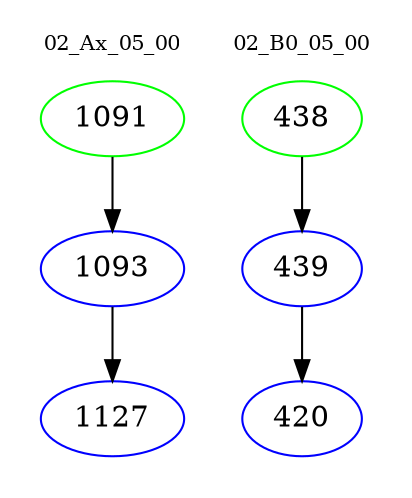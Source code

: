 digraph{
subgraph cluster_0 {
color = white
label = "02_Ax_05_00";
fontsize=10;
T0_1091 [label="1091", color="green"]
T0_1091 -> T0_1093 [color="black"]
T0_1093 [label="1093", color="blue"]
T0_1093 -> T0_1127 [color="black"]
T0_1127 [label="1127", color="blue"]
}
subgraph cluster_1 {
color = white
label = "02_B0_05_00";
fontsize=10;
T1_438 [label="438", color="green"]
T1_438 -> T1_439 [color="black"]
T1_439 [label="439", color="blue"]
T1_439 -> T1_420 [color="black"]
T1_420 [label="420", color="blue"]
}
}
